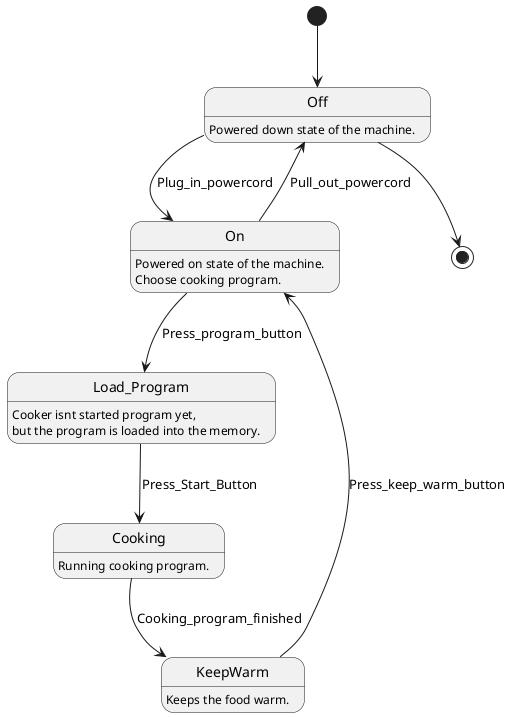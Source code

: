 @startuml StateMachine

[*] --> Off
Off : Powered down state of the machine.
Off --> On : Plug_in_powercord
On : Powered on state of the machine.
On : Choose cooking program.
On --> Load_Program : Press_program_button
Load_Program --> Cooking : Press_Start_Button
Load_Program : Cooker isnt started program yet, \nbut the program is loaded into the memory.
Cooking : Running cooking program.
Cooking --> KeepWarm : Cooking_program_finished
KeepWarm : Keeps the food warm.
KeepWarm --> On : Press_keep_warm_button
On --> Off : Pull_out_powercord
Off --> [*]

@enduml